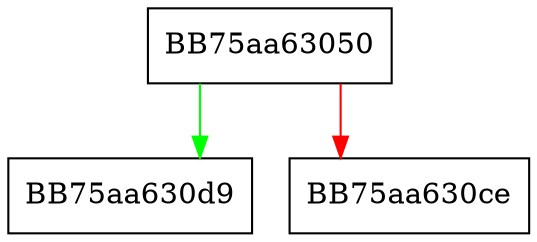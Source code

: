 digraph elf_init_module {
  node [shape="box"];
  graph [splines=ortho];
  BB75aa63050 -> BB75aa630d9 [color="green"];
  BB75aa63050 -> BB75aa630ce [color="red"];
}